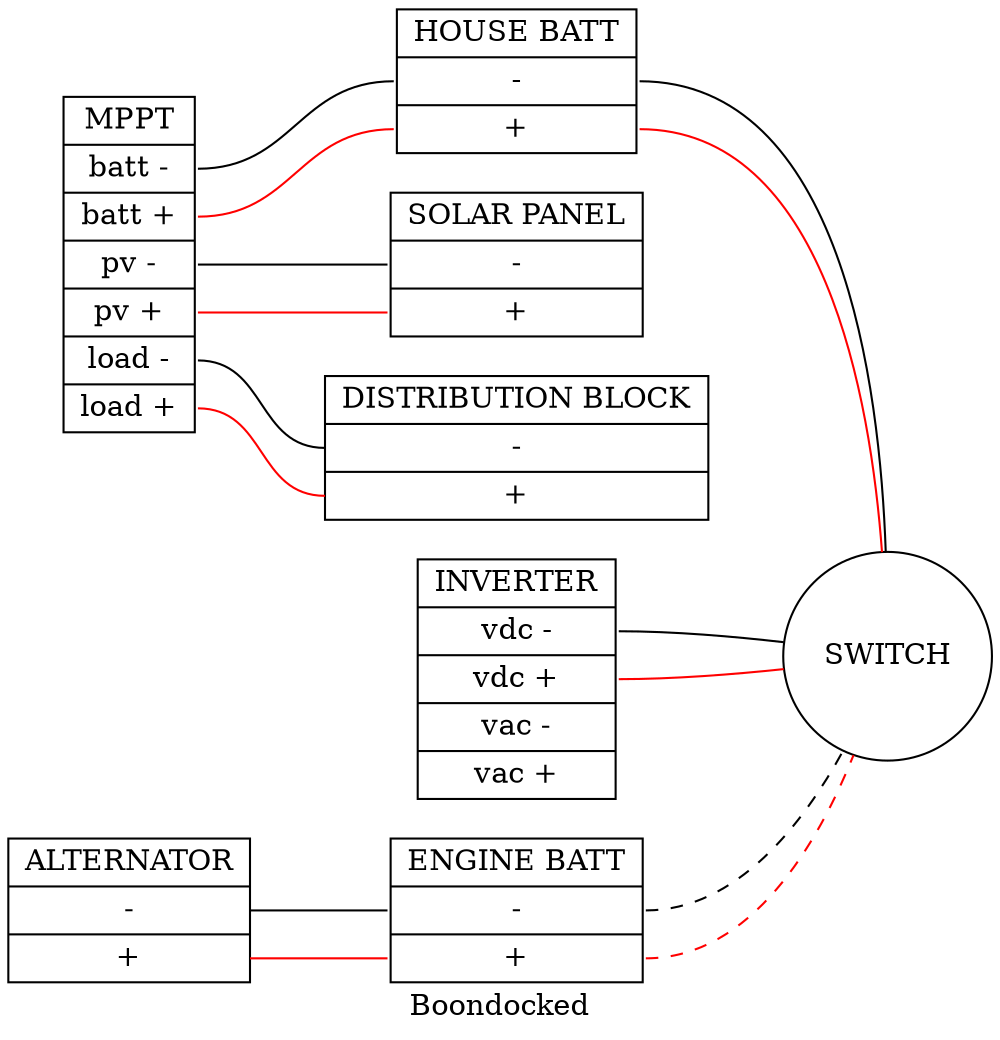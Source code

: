 graph g {
  graph [
  rankdir = "LR"
  label = "Boondocked"
  ];
  "MPPT" [
  label = "<f0> MPPT|<f1> batt -|<f2> batt +|<f3> pv -|<f4> pv +|<f5> load -|<f6> load +"
  shape = "record"
  ];
  "DISTRIBUTION BLOCK" [
  label = "<f0> DISTRIBUTION BLOCK|<f1> -|<f2> +"
  shape = "record"
  ];
  /* "LAPTOP PS" [
  label = "<f0> LAPTOP PS|<f1> vdc -|<f2> vdc +|<f3> vac -|<f4> vac +"
  shape = "record"
  ]; */
  "HOUSE BATT" [
  label = "<f0> HOUSE BATT|<f1> -|<f2> +"
  shape = "record"
  ];
  "INVERTER" [
  label = "<f0> INVERTER|<f1> vdc -|<f2> vdc +|<f3> vac -|<f4> vac +"
  shape = "record"
  ];
  "ALTERNATOR" [
  label = "<f0> ALTERNATOR|<f1> -|<f2> +"
  shape = "record"
  ];
  "ENGINE BATT" [
  label = "<f0> ENGINE BATT|<f1> -|<f2> +"
  shape = "record"
  ];
  "SWITCH" [
  label = "SWITCH"
  shape = "circle"
  ];
  "SOLAR PANEL" [
  label = "<f0> SOLAR PANEL|<f1> -|<f2> +"
  shape = "record"
  ];
  "MPPT":f5 -- "DISTRIBUTION BLOCK":f1 [
  id = 0
  ];
  "MPPT":f6 -- "DISTRIBUTION BLOCK":f2 [
  id = 1
  color = "red"
  ];
  "MPPT":f3 -- "SOLAR PANEL":f1 [
  id = 2
  ];
  "MPPT":f4 -- "SOLAR PANEL":f2 [
  id = 3
  color = "red"
  ];
  "INVERTER":f1 -- "SWITCH" [
  id = 4
  ];
  "INVERTER":f2 -- "SWITCH" [
  id = 5
  color = "red"
  ];
  "ALTERNATOR":f1 -- "ENGINE BATT":f1 [
  id = 8
  ];
  "ALTERNATOR":f2 -- "ENGINE BATT":f2 [
  id = 9
  color = "red"
  ];
  "HOUSE BATT":f1 -- "SWITCH" [
  id = 10
  ];
  "HOUSE BATT":f2 -- "SWITCH" [
  id = 11
  color = "red"
  ];
  "ENGINE BATT":f1 -- "SWITCH" [
  id = 12
  style = "dashed"
  ];
  "ENGINE BATT":f2 -- "SWITCH" [
  id = 13
  style = "dashed"
  color = "red"
  ];
  "MPPT":f1 -- "HOUSE BATT":f1 [
  id = 14
  ];
  "MPPT":f2 -- "HOUSE BATT":f2 [
  id = 15
  color = "red"
  ];
}
